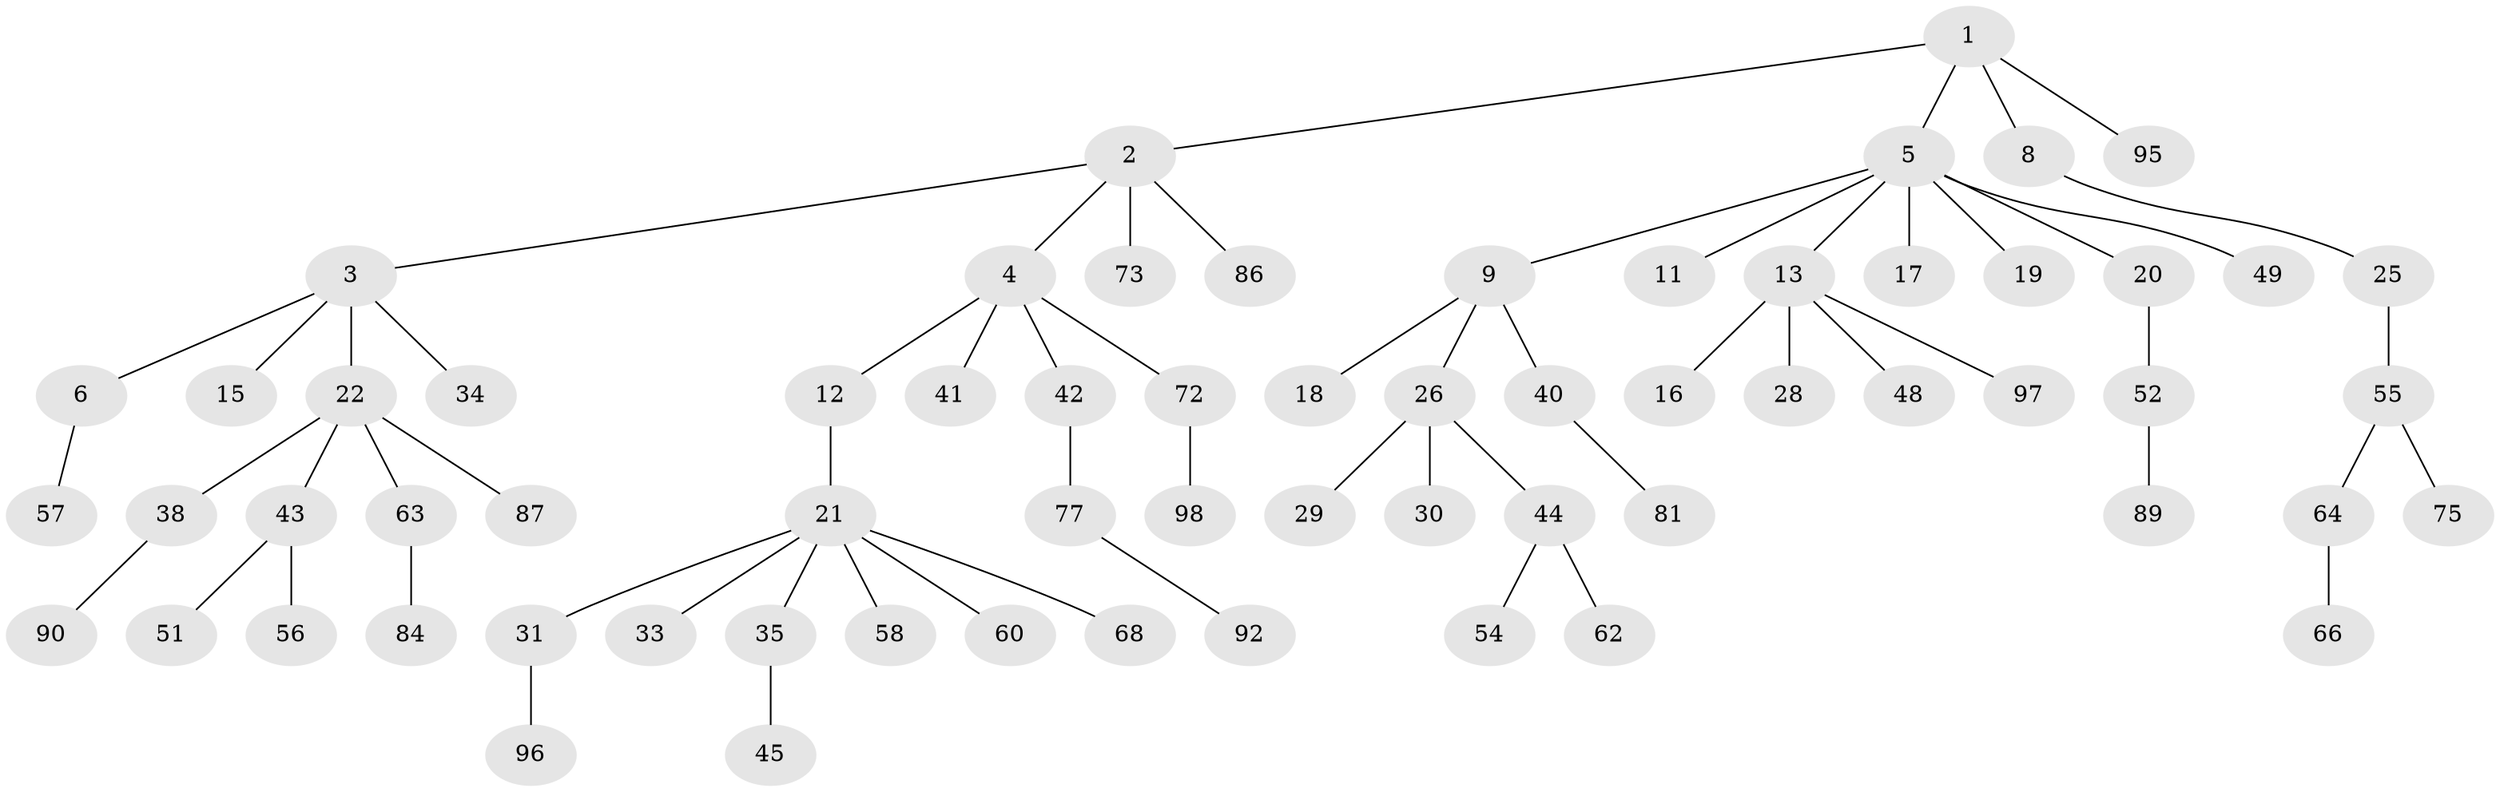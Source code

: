 // Generated by graph-tools (version 1.1) at 2025/52/02/27/25 19:52:13]
// undirected, 65 vertices, 64 edges
graph export_dot {
graph [start="1"]
  node [color=gray90,style=filled];
  1 [super="+32"];
  2 [super="+71"];
  3;
  4 [super="+10"];
  5 [super="+7"];
  6 [super="+91"];
  8 [super="+23"];
  9;
  11 [super="+27"];
  12;
  13 [super="+14"];
  15 [super="+37"];
  16 [super="+46"];
  17;
  18;
  19 [super="+78"];
  20;
  21 [super="+24"];
  22 [super="+53"];
  25;
  26 [super="+47"];
  28;
  29;
  30;
  31 [super="+50"];
  33 [super="+39"];
  34 [super="+59"];
  35 [super="+36"];
  38;
  40 [super="+65"];
  41;
  42;
  43 [super="+82"];
  44 [super="+76"];
  45 [super="+67"];
  48 [super="+74"];
  49;
  51;
  52 [super="+85"];
  54;
  55 [super="+61"];
  56;
  57 [super="+70"];
  58;
  60 [super="+88"];
  62;
  63;
  64 [super="+79"];
  66 [super="+69"];
  68;
  72 [super="+93"];
  73;
  75 [super="+80"];
  77 [super="+83"];
  81;
  84;
  86;
  87;
  89 [super="+94"];
  90;
  92;
  95;
  96;
  97;
  98;
  1 -- 2;
  1 -- 5;
  1 -- 8;
  1 -- 95;
  2 -- 3;
  2 -- 4;
  2 -- 73;
  2 -- 86;
  3 -- 6;
  3 -- 15;
  3 -- 22;
  3 -- 34;
  4 -- 12;
  4 -- 42;
  4 -- 72;
  4 -- 41;
  5 -- 11;
  5 -- 17;
  5 -- 20;
  5 -- 49;
  5 -- 9;
  5 -- 13;
  5 -- 19;
  6 -- 57;
  8 -- 25;
  9 -- 18;
  9 -- 26;
  9 -- 40;
  12 -- 21;
  13 -- 16;
  13 -- 97;
  13 -- 48;
  13 -- 28;
  20 -- 52;
  21 -- 58;
  21 -- 68;
  21 -- 33;
  21 -- 35;
  21 -- 60;
  21 -- 31;
  22 -- 38;
  22 -- 43;
  22 -- 87;
  22 -- 63;
  25 -- 55;
  26 -- 29;
  26 -- 30;
  26 -- 44;
  31 -- 96;
  35 -- 45;
  38 -- 90;
  40 -- 81;
  42 -- 77;
  43 -- 51;
  43 -- 56;
  44 -- 54;
  44 -- 62;
  52 -- 89;
  55 -- 64;
  55 -- 75;
  63 -- 84;
  64 -- 66;
  72 -- 98;
  77 -- 92;
}
